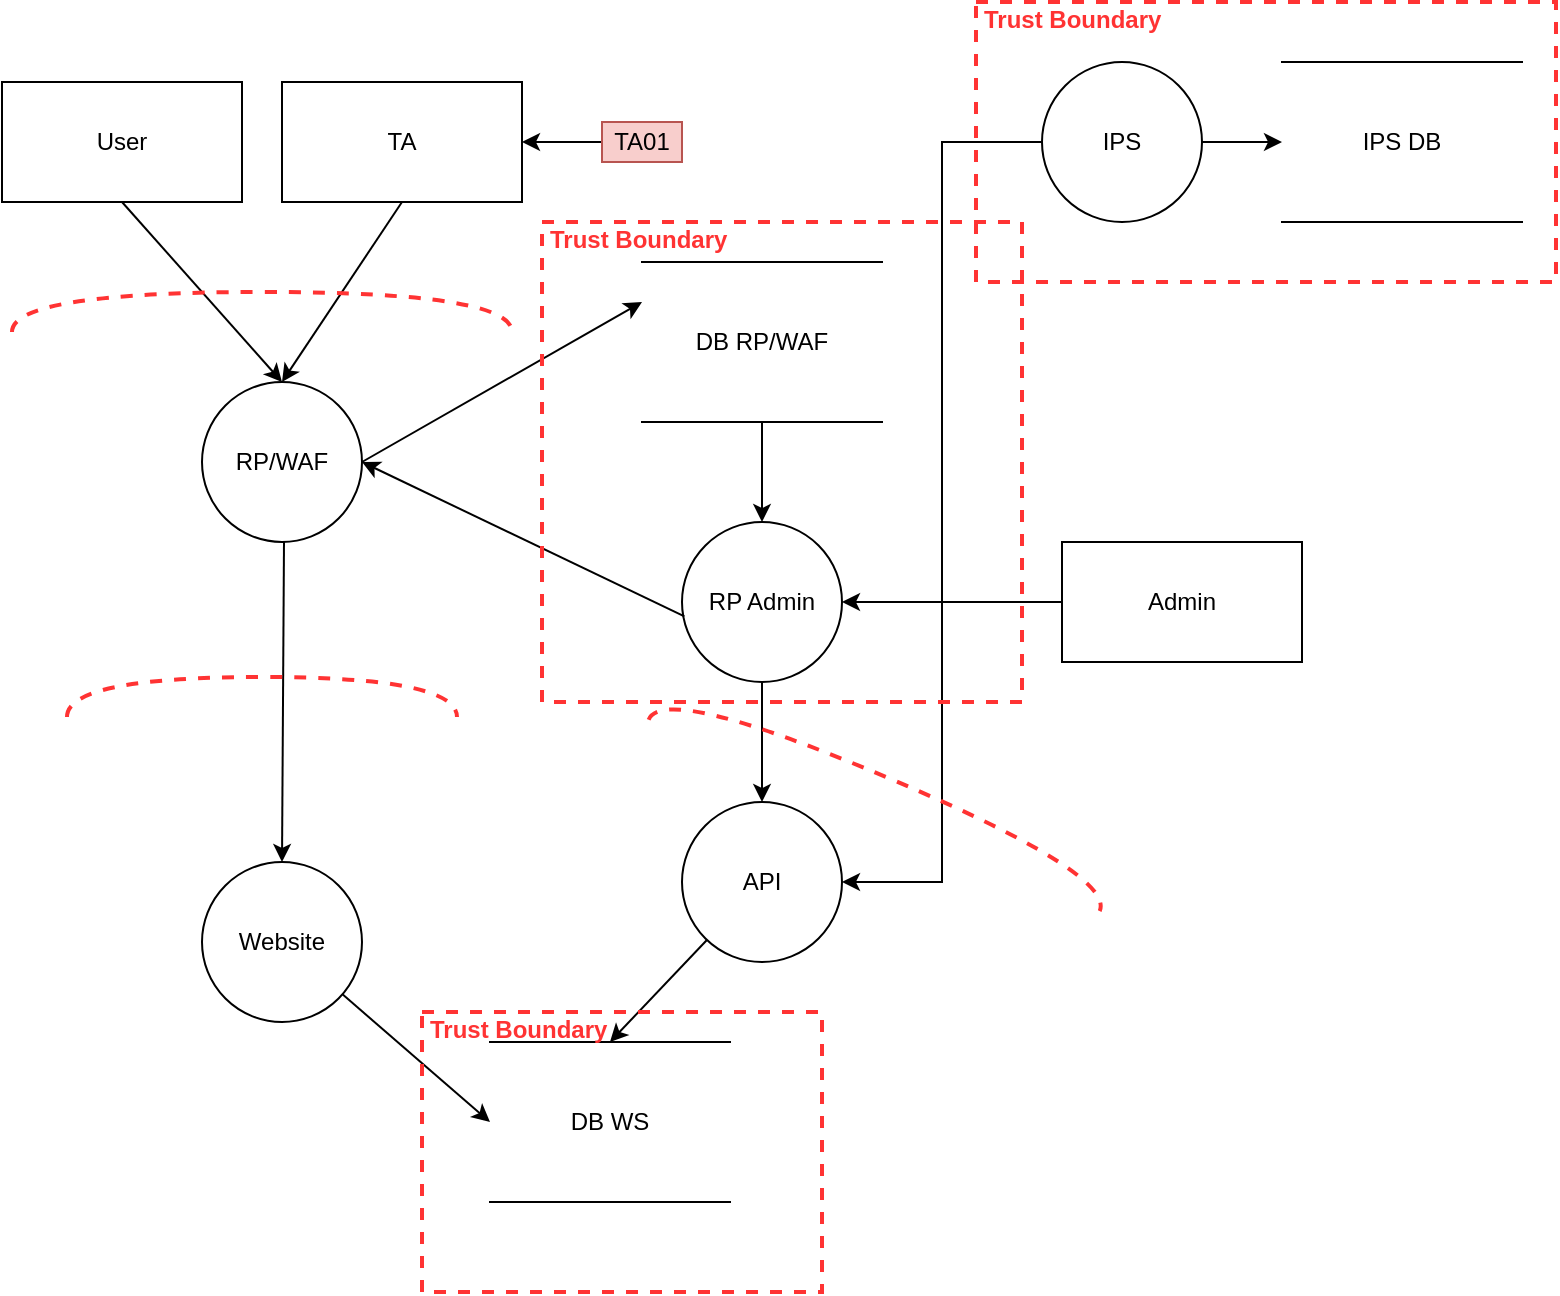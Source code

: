 <mxfile version="24.8.4">
  <diagram name="Page-1" id="JERWbFUJBVESGL7-T9fH">
    <mxGraphModel dx="834" dy="709" grid="1" gridSize="10" guides="1" tooltips="1" connect="1" arrows="1" fold="1" page="1" pageScale="1" pageWidth="827" pageHeight="1169" math="0" shadow="0">
      <root>
        <mxCell id="0" />
        <mxCell id="1" parent="0" />
        <mxCell id="-ajBZmfgZKVgLJCaH3LQ-2" value="RP/WAF" style="ellipse;whiteSpace=wrap;html=1;aspect=fixed;" parent="1" vertex="1">
          <mxGeometry x="150" y="200" width="80" height="80" as="geometry" />
        </mxCell>
        <mxCell id="-ajBZmfgZKVgLJCaH3LQ-17" style="rounded=0;orthogonalLoop=1;jettySize=auto;html=1;entryX=0;entryY=0.5;entryDx=0;entryDy=0;" parent="1" source="-ajBZmfgZKVgLJCaH3LQ-3" target="-ajBZmfgZKVgLJCaH3LQ-5" edge="1">
          <mxGeometry relative="1" as="geometry" />
        </mxCell>
        <mxCell id="-ajBZmfgZKVgLJCaH3LQ-3" value="Website" style="ellipse;whiteSpace=wrap;html=1;aspect=fixed;" parent="1" vertex="1">
          <mxGeometry x="150" y="440" width="80" height="80" as="geometry" />
        </mxCell>
        <mxCell id="-ajBZmfgZKVgLJCaH3LQ-4" value="DB RP/WAF" style="shape=partialRectangle;whiteSpace=wrap;html=1;left=0;right=0;fillColor=none;" parent="1" vertex="1">
          <mxGeometry x="370" y="140" width="120" height="80" as="geometry" />
        </mxCell>
        <mxCell id="-ajBZmfgZKVgLJCaH3LQ-5" value="DB WS" style="shape=partialRectangle;whiteSpace=wrap;html=1;left=0;right=0;fillColor=none;" parent="1" vertex="1">
          <mxGeometry x="294" y="530" width="120" height="80" as="geometry" />
        </mxCell>
        <mxCell id="-ajBZmfgZKVgLJCaH3LQ-15" style="rounded=0;orthogonalLoop=1;jettySize=auto;html=1;entryX=0.5;entryY=0;entryDx=0;entryDy=0;" parent="1" source="-ajBZmfgZKVgLJCaH3LQ-6" target="-ajBZmfgZKVgLJCaH3LQ-5" edge="1">
          <mxGeometry relative="1" as="geometry" />
        </mxCell>
        <mxCell id="-ajBZmfgZKVgLJCaH3LQ-6" value="API" style="ellipse;whiteSpace=wrap;html=1;aspect=fixed;" parent="1" vertex="1">
          <mxGeometry x="390" y="410" width="80" height="80" as="geometry" />
        </mxCell>
        <mxCell id="-ajBZmfgZKVgLJCaH3LQ-7" value="RP Admin" style="ellipse;whiteSpace=wrap;html=1;aspect=fixed;" parent="1" vertex="1">
          <mxGeometry x="390" y="270" width="80" height="80" as="geometry" />
        </mxCell>
        <mxCell id="-ajBZmfgZKVgLJCaH3LQ-8" value="" style="endArrow=classic;html=1;fontColor=#FF3333;rounded=0;exitX=0.5;exitY=1;exitDx=0;exitDy=0;entryX=0.5;entryY=0;entryDx=0;entryDy=0;" parent="1" source="-ajBZmfgZKVgLJCaH3LQ-7" target="-ajBZmfgZKVgLJCaH3LQ-6" edge="1">
          <mxGeometry width="50" height="50" relative="1" as="geometry">
            <mxPoint x="500" y="190" as="sourcePoint" />
            <mxPoint x="550" y="140" as="targetPoint" />
          </mxGeometry>
        </mxCell>
        <mxCell id="-ajBZmfgZKVgLJCaH3LQ-9" value="User" style="rounded=0;whiteSpace=wrap;html=1;" parent="1" vertex="1">
          <mxGeometry x="50" y="50" width="120" height="60" as="geometry" />
        </mxCell>
        <mxCell id="-ajBZmfgZKVgLJCaH3LQ-11" value="" style="endArrow=classic;html=1;fontColor=#FF3333;rounded=0;exitX=0.5;exitY=1;exitDx=0;exitDy=0;entryX=0.5;entryY=0;entryDx=0;entryDy=0;" parent="1" source="-ajBZmfgZKVgLJCaH3LQ-9" target="-ajBZmfgZKVgLJCaH3LQ-2" edge="1">
          <mxGeometry width="50" height="50" relative="1" as="geometry">
            <mxPoint x="90" y="200" as="sourcePoint" />
            <mxPoint x="140" y="150" as="targetPoint" />
          </mxGeometry>
        </mxCell>
        <mxCell id="-ajBZmfgZKVgLJCaH3LQ-12" value="" style="endArrow=classic;html=1;fontColor=#FF3333;rounded=0;exitX=0.015;exitY=0.59;exitDx=0;exitDy=0;entryX=1;entryY=0.5;entryDx=0;entryDy=0;exitPerimeter=0;" parent="1" source="-ajBZmfgZKVgLJCaH3LQ-7" target="-ajBZmfgZKVgLJCaH3LQ-2" edge="1">
          <mxGeometry width="50" height="50" relative="1" as="geometry">
            <mxPoint x="390" y="160" as="sourcePoint" />
            <mxPoint x="390" y="240" as="targetPoint" />
          </mxGeometry>
        </mxCell>
        <mxCell id="-ajBZmfgZKVgLJCaH3LQ-13" value="" style="endArrow=classic;html=1;fontColor=#FF3333;rounded=0;exitX=0.015;exitY=0.59;exitDx=0;exitDy=0;entryX=0.5;entryY=0;entryDx=0;entryDy=0;exitPerimeter=0;" parent="1" target="-ajBZmfgZKVgLJCaH3LQ-3" edge="1">
          <mxGeometry width="50" height="50" relative="1" as="geometry">
            <mxPoint x="191" y="280" as="sourcePoint" />
            <mxPoint x="20" y="363" as="targetPoint" />
          </mxGeometry>
        </mxCell>
        <mxCell id="-ajBZmfgZKVgLJCaH3LQ-14" value="" style="endArrow=classic;html=1;fontColor=#FF3333;rounded=0;exitX=1;exitY=0.5;exitDx=0;exitDy=0;entryX=0;entryY=0.25;entryDx=0;entryDy=0;" parent="1" source="-ajBZmfgZKVgLJCaH3LQ-2" target="-ajBZmfgZKVgLJCaH3LQ-4" edge="1">
          <mxGeometry width="50" height="50" relative="1" as="geometry">
            <mxPoint x="250" y="270" as="sourcePoint" />
            <mxPoint x="360" y="290" as="targetPoint" />
          </mxGeometry>
        </mxCell>
        <mxCell id="-ajBZmfgZKVgLJCaH3LQ-19" value="" style="endArrow=classic;html=1;fontColor=#FF3333;rounded=0;exitX=0.5;exitY=1;exitDx=0;exitDy=0;entryX=0.5;entryY=0;entryDx=0;entryDy=0;" parent="1" source="-ajBZmfgZKVgLJCaH3LQ-4" target="-ajBZmfgZKVgLJCaH3LQ-7" edge="1">
          <mxGeometry width="50" height="50" relative="1" as="geometry">
            <mxPoint x="560" y="260" as="sourcePoint" />
            <mxPoint x="610" y="210" as="targetPoint" />
          </mxGeometry>
        </mxCell>
        <mxCell id="-ajBZmfgZKVgLJCaH3LQ-24" value="" style="edgeStyle=orthogonalEdgeStyle;rounded=0;orthogonalLoop=1;jettySize=auto;html=1;" parent="1" source="-ajBZmfgZKVgLJCaH3LQ-20" target="-ajBZmfgZKVgLJCaH3LQ-21" edge="1">
          <mxGeometry relative="1" as="geometry" />
        </mxCell>
        <mxCell id="-ajBZmfgZKVgLJCaH3LQ-20" value="TA01" style="text;html=1;strokeColor=#b85450;fillColor=#f8cecc;align=center;verticalAlign=middle;whiteSpace=wrap;overflow=hidden;" parent="1" vertex="1">
          <mxGeometry x="350" y="70" width="40" height="20" as="geometry" />
        </mxCell>
        <mxCell id="-ajBZmfgZKVgLJCaH3LQ-26" style="rounded=0;orthogonalLoop=1;jettySize=auto;html=1;exitX=0.5;exitY=1;exitDx=0;exitDy=0;entryX=0.5;entryY=0;entryDx=0;entryDy=0;" parent="1" source="-ajBZmfgZKVgLJCaH3LQ-21" target="-ajBZmfgZKVgLJCaH3LQ-2" edge="1">
          <mxGeometry relative="1" as="geometry" />
        </mxCell>
        <mxCell id="-ajBZmfgZKVgLJCaH3LQ-21" value="TA" style="rounded=0;whiteSpace=wrap;html=1;" parent="1" vertex="1">
          <mxGeometry x="190" y="50" width="120" height="60" as="geometry" />
        </mxCell>
        <mxCell id="-ajBZmfgZKVgLJCaH3LQ-30" style="rounded=0;orthogonalLoop=1;jettySize=auto;html=1;exitX=0;exitY=0.5;exitDx=0;exitDy=0;entryX=1;entryY=0.5;entryDx=0;entryDy=0;" parent="1" source="-ajBZmfgZKVgLJCaH3LQ-28" target="-ajBZmfgZKVgLJCaH3LQ-7" edge="1">
          <mxGeometry relative="1" as="geometry" />
        </mxCell>
        <mxCell id="-ajBZmfgZKVgLJCaH3LQ-28" value="Admin" style="rounded=0;whiteSpace=wrap;html=1;" parent="1" vertex="1">
          <mxGeometry x="580" y="280" width="120" height="60" as="geometry" />
        </mxCell>
        <mxCell id="C1h2SFKI0WjDFj5PaJ07-20" value="" style="shape=requiredInterface;html=1;verticalLabelPosition=bottom;dashed=1;strokeColor=#FF3333;strokeWidth=2;fillColor=none;fontColor=#FF3333;align=center;verticalAlign=top;labelPosition=center;rotation=-90;" vertex="1" parent="1">
          <mxGeometry x="170" y="40" width="20" height="250" as="geometry" />
        </mxCell>
        <mxCell id="C1h2SFKI0WjDFj5PaJ07-21" value="Trust Boundary" style="html=1;fontColor=#FF3333;fontStyle=1;align=left;verticalAlign=top;spacing=0;labelBorderColor=none;fillColor=none;dashed=1;strokeWidth=2;strokeColor=#FF3333;spacingLeft=4;spacingTop=-3;" vertex="1" parent="1">
          <mxGeometry x="537" y="10" width="290" height="140" as="geometry" />
        </mxCell>
        <mxCell id="C1h2SFKI0WjDFj5PaJ07-24" style="edgeStyle=orthogonalEdgeStyle;rounded=0;orthogonalLoop=1;jettySize=auto;html=1;" edge="1" parent="1" source="C1h2SFKI0WjDFj5PaJ07-22" target="C1h2SFKI0WjDFj5PaJ07-23">
          <mxGeometry relative="1" as="geometry" />
        </mxCell>
        <mxCell id="C1h2SFKI0WjDFj5PaJ07-25" style="edgeStyle=orthogonalEdgeStyle;rounded=0;orthogonalLoop=1;jettySize=auto;html=1;entryX=1;entryY=0.5;entryDx=0;entryDy=0;" edge="1" parent="1" source="C1h2SFKI0WjDFj5PaJ07-22" target="-ajBZmfgZKVgLJCaH3LQ-6">
          <mxGeometry relative="1" as="geometry" />
        </mxCell>
        <mxCell id="C1h2SFKI0WjDFj5PaJ07-22" value="IPS" style="ellipse;whiteSpace=wrap;html=1;aspect=fixed;" vertex="1" parent="1">
          <mxGeometry x="570" y="40" width="80" height="80" as="geometry" />
        </mxCell>
        <mxCell id="C1h2SFKI0WjDFj5PaJ07-23" value="IPS DB" style="shape=partialRectangle;whiteSpace=wrap;html=1;left=0;right=0;fillColor=none;" vertex="1" parent="1">
          <mxGeometry x="690" y="40" width="120" height="80" as="geometry" />
        </mxCell>
        <mxCell id="C1h2SFKI0WjDFj5PaJ07-26" value="" style="shape=requiredInterface;html=1;verticalLabelPosition=bottom;dashed=1;strokeColor=#FF3333;strokeWidth=2;fillColor=none;fontColor=#FF3333;align=center;verticalAlign=top;labelPosition=center;rotation=-67;" vertex="1" parent="1">
          <mxGeometry x="480" y="285" width="20" height="245" as="geometry" />
        </mxCell>
        <mxCell id="C1h2SFKI0WjDFj5PaJ07-28" value="" style="shape=requiredInterface;html=1;verticalLabelPosition=bottom;dashed=1;strokeColor=#FF3333;strokeWidth=2;fillColor=none;fontColor=#FF3333;align=center;verticalAlign=top;labelPosition=center;rotation=-90;" vertex="1" parent="1">
          <mxGeometry x="170" y="260" width="20" height="195" as="geometry" />
        </mxCell>
        <mxCell id="C1h2SFKI0WjDFj5PaJ07-31" value="Trust Boundary" style="html=1;fontColor=#FF3333;fontStyle=1;align=left;verticalAlign=top;spacing=0;labelBorderColor=none;fillColor=none;dashed=1;strokeWidth=2;strokeColor=#FF3333;spacingLeft=4;spacingTop=-3;" vertex="1" parent="1">
          <mxGeometry x="320" y="120" width="240" height="240" as="geometry" />
        </mxCell>
        <mxCell id="C1h2SFKI0WjDFj5PaJ07-32" value="Trust Boundary" style="html=1;fontColor=#FF3333;fontStyle=1;align=left;verticalAlign=top;spacing=0;labelBorderColor=none;fillColor=none;dashed=1;strokeWidth=2;strokeColor=#FF3333;spacingLeft=4;spacingTop=-3;" vertex="1" parent="1">
          <mxGeometry x="260" y="515" width="200" height="140" as="geometry" />
        </mxCell>
      </root>
    </mxGraphModel>
  </diagram>
</mxfile>
